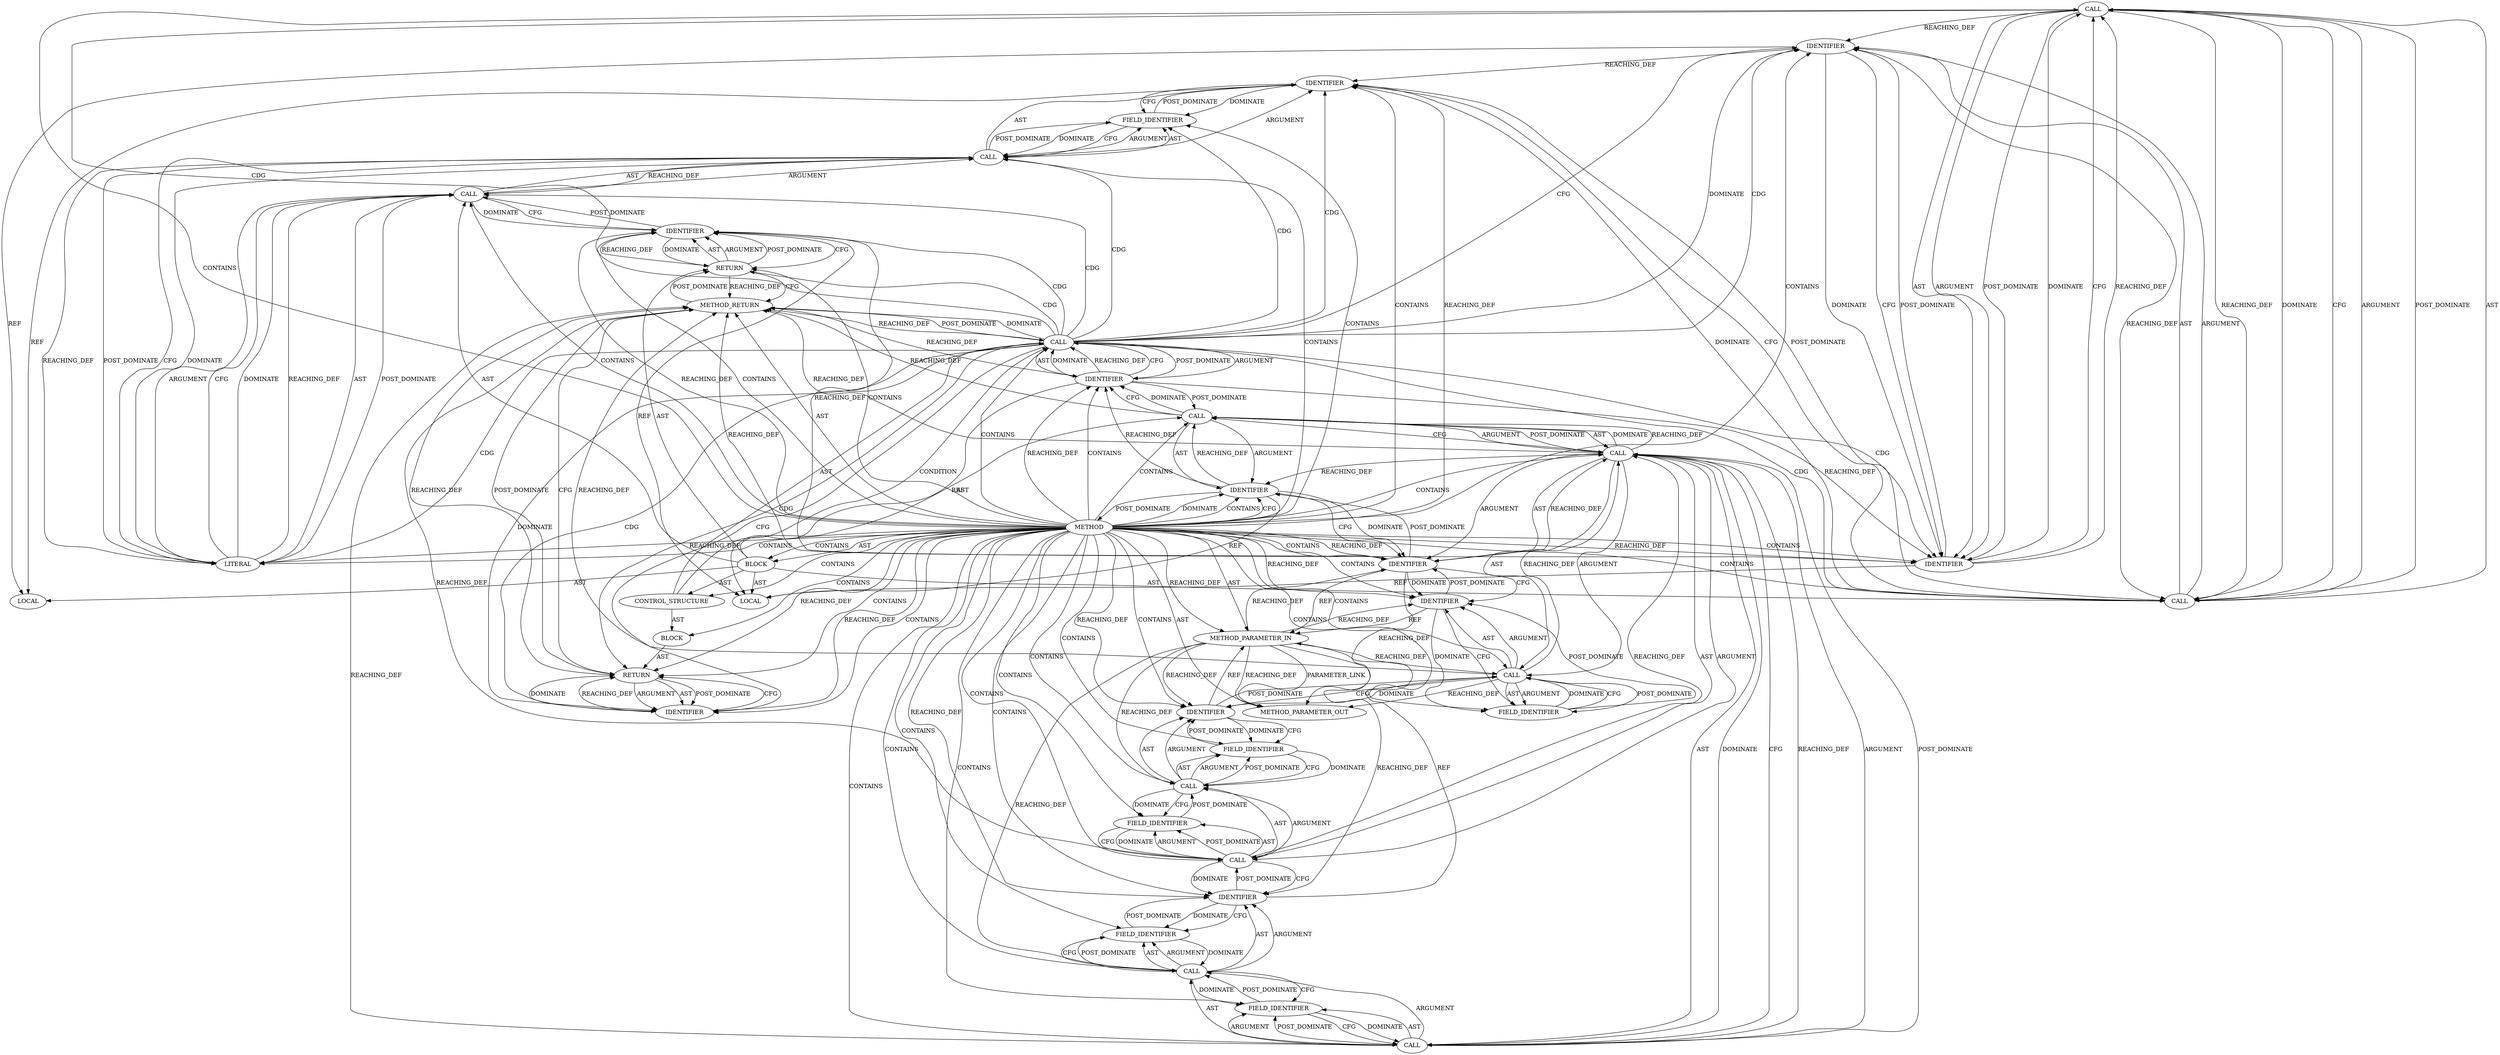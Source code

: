 digraph {
  8551 [label=CALL ORDER=2 ARGUMENT_INDEX=2 CODE="strp_msg(skb)" COLUMN_NUMBER=8 METHOD_FULL_NAME="strp_msg" LINE_NUMBER=78 TYPE_FULL_NAME="<empty>" DISPATCH_TYPE="STATIC_DISPATCH" SIGNATURE="" NAME="strp_msg"]
  8558 [label=RETURN ORDER=7 ARGUMENT_INDEX=-1 CODE="return skb;" COLUMN_NUMBER=2 LINE_NUMBER=80]
  8548 [label=IDENTIFIER ORDER=1 ARGUMENT_INDEX=-1 CODE="NULL" COLUMN_NUMBER=10 LINE_NUMBER=76 TYPE_FULL_NAME="ANY" NAME="NULL"]
  8554 [label=CALL ORDER=1 ARGUMENT_INDEX=1 CODE="rxm->offset" COLUMN_NUMBER=2 METHOD_FULL_NAME="<operator>.indirectFieldAccess" LINE_NUMBER=79 TYPE_FULL_NAME="<empty>" DISPATCH_TYPE="STATIC_DISPATCH" SIGNATURE="" NAME="<operator>.indirectFieldAccess"]
  8560 [label=METHOD_RETURN ORDER=3 CODE="RET" COLUMN_NUMBER=1 LINE_NUMBER=68 TYPE_FULL_NAME="struct sk_buff" EVALUATION_STRATEGY="BY_VALUE"]
  8553 [label=CALL ORDER=6 ARGUMENT_INDEX=-1 CODE="rxm->offset = 0" COLUMN_NUMBER=2 METHOD_FULL_NAME="<operator>.assignment" LINE_NUMBER=79 TYPE_FULL_NAME="<empty>" DISPATCH_TYPE="STATIC_DISPATCH" SIGNATURE="" NAME="<operator>.assignment"]
  8530 [label=CALL ORDER=2 ARGUMENT_INDEX=2 CODE="strp->anchor" COLUMN_NUMBER=32 METHOD_FULL_NAME="<operator>.indirectFieldAccess" LINE_NUMBER=73 TYPE_FULL_NAME="<empty>" DISPATCH_TYPE="STATIC_DISPATCH" SIGNATURE="" NAME="<operator>.indirectFieldAccess"]
  8533 [label=CALL ORDER=3 ARGUMENT_INDEX=3 CODE="strp->stm.offset" COLUMN_NUMBER=46 METHOD_FULL_NAME="<operator>.fieldAccess" LINE_NUMBER=73 TYPE_FULL_NAME="<empty>" DISPATCH_TYPE="STATIC_DISPATCH" SIGNATURE="" NAME="<operator>.fieldAccess"]
  8550 [label=IDENTIFIER ORDER=1 ARGUMENT_INDEX=1 CODE="rxm" COLUMN_NUMBER=2 LINE_NUMBER=78 TYPE_FULL_NAME="strp_msg*" NAME="rxm"]
  8524 [label=LOCAL ORDER=1 CODE="struct strp_msg* rxm" COLUMN_NUMBER=18 LINE_NUMBER=70 TYPE_FULL_NAME="strp_msg*" NAME="rxm"]
  8537 [label=FIELD_IDENTIFIER ORDER=2 ARGUMENT_INDEX=2 CODE="offset" COLUMN_NUMBER=46 LINE_NUMBER=73 CANONICAL_NAME="offset"]
  8538 [label=CALL ORDER=4 ARGUMENT_INDEX=4 CODE="strp->stm.full_len" COLUMN_NUMBER=5 METHOD_FULL_NAME="<operator>.fieldAccess" LINE_NUMBER=74 TYPE_FULL_NAME="<empty>" DISPATCH_TYPE="STATIC_DISPATCH" SIGNATURE="" NAME="<operator>.fieldAccess"]
  8544 [label=CALL ORDER=1 ARGUMENT_INDEX=-1 CODE="!skb" COLUMN_NUMBER=6 METHOD_FULL_NAME="<operator>.logicalNot" LINE_NUMBER=75 TYPE_FULL_NAME="<empty>" DISPATCH_TYPE="STATIC_DISPATCH" SIGNATURE="" NAME="<operator>.logicalNot"]
  8529 [label=IDENTIFIER ORDER=1 ARGUMENT_INDEX=1 CODE="strp" COLUMN_NUMBER=26 LINE_NUMBER=73 TYPE_FULL_NAME="tls_strparser*" NAME="strp"]
  8527 [label=IDENTIFIER ORDER=1 ARGUMENT_INDEX=1 CODE="skb" COLUMN_NUMBER=2 LINE_NUMBER=73 TYPE_FULL_NAME="sk_buff*" NAME="skb"]
  8532 [label=FIELD_IDENTIFIER ORDER=2 ARGUMENT_INDEX=2 CODE="anchor" COLUMN_NUMBER=32 LINE_NUMBER=73 CANONICAL_NAME="anchor"]
  8541 [label=FIELD_IDENTIFIER ORDER=2 ARGUMENT_INDEX=2 CODE="stm" COLUMN_NUMBER=5 LINE_NUMBER=74 CANONICAL_NAME="stm"]
  8547 [label=RETURN ORDER=1 ARGUMENT_INDEX=1 CODE="return NULL;" COLUMN_NUMBER=3 LINE_NUMBER=76]
  8556 [label=FIELD_IDENTIFIER ORDER=2 ARGUMENT_INDEX=2 CODE="offset" COLUMN_NUMBER=2 LINE_NUMBER=79 CANONICAL_NAME="offset"]
  8542 [label=FIELD_IDENTIFIER ORDER=2 ARGUMENT_INDEX=2 CODE="full_len" COLUMN_NUMBER=5 LINE_NUMBER=74 CANONICAL_NAME="full_len"]
  8534 [label=CALL ORDER=1 ARGUMENT_INDEX=1 CODE="strp->stm" COLUMN_NUMBER=46 METHOD_FULL_NAME="<operator>.indirectFieldAccess" LINE_NUMBER=73 TYPE_FULL_NAME="<empty>" DISPATCH_TYPE="STATIC_DISPATCH" SIGNATURE="" NAME="<operator>.indirectFieldAccess"]
  8522 [label=METHOD_PARAMETER_IN ORDER=1 CODE="struct tls_strparser *strp" IS_VARIADIC=false COLUMN_NUMBER=47 LINE_NUMBER=68 TYPE_FULL_NAME="tls_strparser*" EVALUATION_STRATEGY="BY_VALUE" INDEX=1 NAME="strp"]
  8540 [label=IDENTIFIER ORDER=1 ARGUMENT_INDEX=1 CODE="strp" COLUMN_NUMBER=5 LINE_NUMBER=74 TYPE_FULL_NAME="tls_strparser*" NAME="strp"]
  8555 [label=IDENTIFIER ORDER=1 ARGUMENT_INDEX=1 CODE="rxm" COLUMN_NUMBER=2 LINE_NUMBER=79 TYPE_FULL_NAME="strp_msg*" NAME="rxm"]
  8526 [label=CALL ORDER=3 ARGUMENT_INDEX=-1 CODE="skb = tls_strp_skb_copy(strp, strp->anchor, strp->stm.offset,
				strp->stm.full_len)" COLUMN_NUMBER=2 METHOD_FULL_NAME="<operator>.assignment" LINE_NUMBER=73 TYPE_FULL_NAME="<empty>" DISPATCH_TYPE="STATIC_DISPATCH" SIGNATURE="" NAME="<operator>.assignment"]
  8552 [label=IDENTIFIER ORDER=1 ARGUMENT_INDEX=1 CODE="skb" COLUMN_NUMBER=17 LINE_NUMBER=78 TYPE_FULL_NAME="sk_buff*" NAME="skb"]
  8531 [label=IDENTIFIER ORDER=1 ARGUMENT_INDEX=1 CODE="strp" COLUMN_NUMBER=32 LINE_NUMBER=73 TYPE_FULL_NAME="tls_strparser*" NAME="strp"]
  8543 [label=CONTROL_STRUCTURE CONTROL_STRUCTURE_TYPE="IF" ORDER=4 PARSER_TYPE_NAME="CASTIfStatement" ARGUMENT_INDEX=-1 CODE="if (!skb)" COLUMN_NUMBER=2 LINE_NUMBER=75]
  8525 [label=LOCAL ORDER=2 CODE="struct sk_buff* skb" COLUMN_NUMBER=17 LINE_NUMBER=71 TYPE_FULL_NAME="sk_buff*" NAME="skb"]
  8539 [label=CALL ORDER=1 ARGUMENT_INDEX=1 CODE="strp->stm" COLUMN_NUMBER=5 METHOD_FULL_NAME="<operator>.indirectFieldAccess" LINE_NUMBER=74 TYPE_FULL_NAME="<empty>" DISPATCH_TYPE="STATIC_DISPATCH" SIGNATURE="" NAME="<operator>.indirectFieldAccess"]
  8535 [label=IDENTIFIER ORDER=1 ARGUMENT_INDEX=1 CODE="strp" COLUMN_NUMBER=46 LINE_NUMBER=73 TYPE_FULL_NAME="tls_strparser*" NAME="strp"]
  8536 [label=FIELD_IDENTIFIER ORDER=2 ARGUMENT_INDEX=2 CODE="stm" COLUMN_NUMBER=46 LINE_NUMBER=73 CANONICAL_NAME="stm"]
  8523 [label=BLOCK ORDER=2 ARGUMENT_INDEX=-1 CODE="{
	struct strp_msg *rxm;
	struct sk_buff *skb;

	skb = tls_strp_skb_copy(strp, strp->anchor, strp->stm.offset,
				strp->stm.full_len);
	if (!skb)
		return NULL;

	rxm = strp_msg(skb);
	rxm->offset = 0;
	return skb;
}" COLUMN_NUMBER=1 LINE_NUMBER=69 TYPE_FULL_NAME="void"]
  8545 [label=IDENTIFIER ORDER=1 ARGUMENT_INDEX=1 CODE="skb" COLUMN_NUMBER=7 LINE_NUMBER=75 TYPE_FULL_NAME="sk_buff*" NAME="skb"]
  8549 [label=CALL ORDER=5 ARGUMENT_INDEX=-1 CODE="rxm = strp_msg(skb)" COLUMN_NUMBER=2 METHOD_FULL_NAME="<operator>.assignment" LINE_NUMBER=78 TYPE_FULL_NAME="<empty>" DISPATCH_TYPE="STATIC_DISPATCH" SIGNATURE="" NAME="<operator>.assignment"]
  8528 [label=CALL ORDER=2 ARGUMENT_INDEX=2 CODE="tls_strp_skb_copy(strp, strp->anchor, strp->stm.offset,
				strp->stm.full_len)" COLUMN_NUMBER=8 METHOD_FULL_NAME="tls_strp_skb_copy" LINE_NUMBER=73 TYPE_FULL_NAME="<empty>" DISPATCH_TYPE="STATIC_DISPATCH" SIGNATURE="" NAME="tls_strp_skb_copy"]
  8557 [label=LITERAL ORDER=2 ARGUMENT_INDEX=2 CODE="0" COLUMN_NUMBER=16 LINE_NUMBER=79 TYPE_FULL_NAME="int"]
  8559 [label=IDENTIFIER ORDER=1 ARGUMENT_INDEX=-1 CODE="skb" COLUMN_NUMBER=9 LINE_NUMBER=80 TYPE_FULL_NAME="sk_buff*" NAME="skb"]
  8546 [label=BLOCK ORDER=2 ARGUMENT_INDEX=-1 CODE="<empty>" COLUMN_NUMBER=3 LINE_NUMBER=76 TYPE_FULL_NAME="void"]
  8521 [label=METHOD COLUMN_NUMBER=1 LINE_NUMBER=68 COLUMN_NUMBER_END=1 IS_EXTERNAL=false SIGNATURE="struct sk_buff tls_strp_msg_make_copy (tls_strparser*)" NAME="tls_strp_msg_make_copy" AST_PARENT_TYPE="TYPE_DECL" AST_PARENT_FULL_NAME="tls_strp.c:<global>" ORDER=6 CODE="static struct sk_buff *tls_strp_msg_make_copy(struct tls_strparser *strp)
{
	struct strp_msg *rxm;
	struct sk_buff *skb;

	skb = tls_strp_skb_copy(strp, strp->anchor, strp->stm.offset,
				strp->stm.full_len);
	if (!skb)
		return NULL;

	rxm = strp_msg(skb);
	rxm->offset = 0;
	return skb;
}" FULL_NAME="tls_strp_msg_make_copy" LINE_NUMBER_END=81 FILENAME="tls_strp.c"]
  21509 [label=METHOD_PARAMETER_OUT ORDER=1 CODE="struct tls_strparser *strp" IS_VARIADIC=false COLUMN_NUMBER=47 LINE_NUMBER=68 TYPE_FULL_NAME="tls_strparser*" EVALUATION_STRATEGY="BY_VALUE" INDEX=1 NAME="strp"]
  8554 -> 8555 [label=AST ]
  8542 -> 8538 [label=DOMINATE ]
  8538 -> 8539 [label=ARGUMENT ]
  8521 -> 8530 [label=CONTAINS ]
  8527 -> 8529 [label=DOMINATE ]
  8521 -> 8545 [label=REACHING_DEF VARIABLE=""]
  8521 -> 8537 [label=CONTAINS ]
  8551 -> 8549 [label=REACHING_DEF VARIABLE="strp_msg(skb)"]
  8530 -> 8531 [label=ARGUMENT ]
  8542 -> 8538 [label=CFG ]
  8521 -> 8527 [label=DOMINATE ]
  8528 -> 8538 [label=AST ]
  8550 -> 8552 [label=DOMINATE ]
  8521 -> 8555 [label=CONTAINS ]
  8526 -> 8527 [label=ARGUMENT ]
  8523 -> 8553 [label=AST ]
  8555 -> 8524 [label=REF ]
  8553 -> 8554 [label=ARGUMENT ]
  8545 -> 8525 [label=REF ]
  8532 -> 8530 [label=DOMINATE ]
  8531 -> 8532 [label=CFG ]
  8521 -> 8560 [label=AST ]
  8550 -> 8524 [label=REF ]
  8554 -> 8556 [label=ARGUMENT ]
  8533 -> 8534 [label=AST ]
  8521 -> 8547 [label=CONTAINS ]
  8528 -> 8529 [label=ARGUMENT ]
  8552 -> 8551 [label=DOMINATE ]
  8521 -> 8531 [label=CONTAINS ]
  8530 -> 8535 [label=CFG ]
  8558 -> 8559 [label=AST ]
  8558 -> 8560 [label=REACHING_DEF VARIABLE="<RET>"]
  8528 -> 8533 [label=ARGUMENT ]
  8521 -> 8527 [label=CONTAINS ]
  8526 -> 8528 [label=ARGUMENT ]
  8530 -> 8532 [label=POST_DOMINATE ]
  8534 -> 8536 [label=AST ]
  8521 -> 8540 [label=REACHING_DEF VARIABLE=""]
  8544 -> 8556 [label=CDG ]
  8522 -> 8531 [label=REACHING_DEF VARIABLE="strp"]
  8535 -> 8522 [label=REF ]
  8522 -> 8539 [label=REACHING_DEF VARIABLE="strp"]
  8528 -> 8526 [label=DOMINATE ]
  8527 -> 8545 [label=REACHING_DEF VARIABLE="skb"]
  8548 -> 8547 [label=CFG ]
  8539 -> 8541 [label=POST_DOMINATE ]
  8521 -> 8522 [label=REACHING_DEF VARIABLE=""]
  8521 -> 21509 [label=AST ]
  8549 -> 8550 [label=AST ]
  8526 -> 8545 [label=CFG ]
  8534 -> 8536 [label=ARGUMENT ]
  8559 -> 8525 [label=REF ]
  8521 -> 8536 [label=CONTAINS ]
  8546 -> 8547 [label=AST ]
  8553 -> 8557 [label=AST ]
  8521 -> 8532 [label=CONTAINS ]
  8549 -> 8551 [label=ARGUMENT ]
  8521 -> 8555 [label=REACHING_DEF VARIABLE=""]
  8521 -> 8550 [label=CONTAINS ]
  8528 -> 8526 [label=REACHING_DEF VARIABLE="tls_strp_skb_copy(strp, strp->anchor, strp->stm.offset,
				strp->stm.full_len)"]
  8544 -> 8551 [label=CDG ]
  8544 -> 8553 [label=CDG ]
  8530 -> 21509 [label=REACHING_DEF VARIABLE="strp->anchor"]
  8549 -> 8551 [label=POST_DOMINATE ]
  8543 -> 8544 [label=AST ]
  8538 -> 8528 [label=DOMINATE ]
  8523 -> 8526 [label=AST ]
  8533 -> 8537 [label=ARGUMENT ]
  8528 -> 8527 [label=REACHING_DEF VARIABLE="tls_strp_skb_copy(strp, strp->anchor, strp->stm.offset,
				strp->stm.full_len)"]
  8554 -> 8556 [label=AST ]
  8528 -> 8560 [label=REACHING_DEF VARIABLE="tls_strp_skb_copy(strp, strp->anchor, strp->stm.offset,
				strp->stm.full_len)"]
  8521 -> 8531 [label=REACHING_DEF VARIABLE=""]
  8522 -> 8529 [label=REACHING_DEF VARIABLE="strp"]
  8539 -> 8541 [label=AST ]
  8521 -> 8544 [label=CONTAINS ]
  8556 -> 8554 [label=CFG ]
  8539 -> 8542 [label=DOMINATE ]
  8531 -> 8522 [label=REF ]
  8523 -> 8549 [label=AST ]
  8521 -> 8547 [label=REACHING_DEF VARIABLE=""]
  8549 -> 8550 [label=ARGUMENT ]
  8557 -> 8554 [label=REACHING_DEF VARIABLE="0"]
  8553 -> 8557 [label=POST_DOMINATE ]
  8544 -> 8548 [label=DOMINATE ]
  8521 -> 8557 [label=REACHING_DEF VARIABLE=""]
  8550 -> 8555 [label=REACHING_DEF VARIABLE="rxm"]
  8528 -> 8538 [label=ARGUMENT ]
  8529 -> 8531 [label=CFG ]
  8544 -> 8557 [label=CDG ]
  8540 -> 8541 [label=DOMINATE ]
  8527 -> 8525 [label=REF ]
  8530 -> 8531 [label=AST ]
  8554 -> 8557 [label=DOMINATE ]
  8538 -> 8542 [label=AST ]
  8544 -> 8545 [label=POST_DOMINATE ]
  8555 -> 8556 [label=DOMINATE ]
  8552 -> 8551 [label=CFG ]
  8538 -> 8542 [label=ARGUMENT ]
  8521 -> 8543 [label=CONTAINS ]
  8533 -> 8560 [label=REACHING_DEF VARIABLE="strp->stm.offset"]
  8526 -> 8560 [label=REACHING_DEF VARIABLE="skb = tls_strp_skb_copy(strp, strp->anchor, strp->stm.offset,
				strp->stm.full_len)"]
  8550 -> 8549 [label=REACHING_DEF VARIABLE="rxm"]
  8522 -> 21509 [label=PARAMETER_LINK ]
  8521 -> 8526 [label=CONTAINS ]
  8521 -> 8534 [label=CONTAINS ]
  8556 -> 8555 [label=POST_DOMINATE ]
  8534 -> 8537 [label=CFG ]
  8534 -> 8537 [label=DOMINATE ]
  8554 -> 8555 [label=ARGUMENT ]
  8545 -> 8544 [label=DOMINATE ]
  8553 -> 8559 [label=DOMINATE ]
  8521 -> 8533 [label=CONTAINS ]
  8560 -> 8544 [label=POST_DOMINATE ]
  8521 -> 8549 [label=CONTAINS ]
  8558 -> 8559 [label=ARGUMENT ]
  8521 -> 8523 [label=CONTAINS ]
  8544 -> 8560 [label=DOMINATE ]
  8547 -> 8548 [label=ARGUMENT ]
  8541 -> 8539 [label=DOMINATE ]
  8521 -> 8529 [label=REACHING_DEF VARIABLE=""]
  8539 -> 8540 [label=ARGUMENT ]
  8552 -> 8551 [label=REACHING_DEF VARIABLE="skb"]
  8521 -> 8552 [label=REACHING_DEF VARIABLE=""]
  8537 -> 8533 [label=DOMINATE ]
  8521 -> 8539 [label=CONTAINS ]
  8538 -> 8528 [label=CFG ]
  8553 -> 8554 [label=AST ]
  8536 -> 8534 [label=DOMINATE ]
  8529 -> 8560 [label=REACHING_DEF VARIABLE="strp"]
  8529 -> 21509 [label=REACHING_DEF VARIABLE="strp"]
  8538 -> 8528 [label=REACHING_DEF VARIABLE="strp->stm.full_len"]
  8528 -> 8526 [label=CFG ]
  8544 -> 8550 [label=CDG ]
  8548 -> 8547 [label=DOMINATE ]
  8545 -> 8544 [label=REACHING_DEF VARIABLE="skb"]
  8551 -> 8552 [label=AST ]
  8547 -> 8548 [label=AST ]
  8551 -> 8552 [label=ARGUMENT ]
  8554 -> 8553 [label=REACHING_DEF VARIABLE="rxm->offset"]
  8536 -> 8534 [label=CFG ]
  8521 -> 8535 [label=REACHING_DEF VARIABLE=""]
  8549 -> 8555 [label=DOMINATE ]
  8521 -> 8552 [label=CONTAINS ]
  8547 -> 8560 [label=CFG ]
  8531 -> 8532 [label=DOMINATE ]
  8531 -> 8529 [label=POST_DOMINATE ]
  8549 -> 8555 [label=CFG ]
  8521 -> 8546 [label=CONTAINS ]
  8541 -> 8540 [label=POST_DOMINATE ]
  8529 -> 8527 [label=POST_DOMINATE ]
  8522 -> 8534 [label=REACHING_DEF VARIABLE="strp"]
  8521 -> 8557 [label=CONTAINS ]
  8552 -> 8525 [label=REF ]
  8521 -> 8553 [label=CONTAINS ]
  8528 -> 8538 [label=POST_DOMINATE ]
  8539 -> 8542 [label=CFG ]
  8557 -> 8553 [label=CFG ]
  8554 -> 8556 [label=POST_DOMINATE ]
  8545 -> 8544 [label=CFG ]
  8521 -> 8522 [label=AST ]
  8527 -> 8529 [label=CFG ]
  8544 -> 8545 [label=ARGUMENT ]
  8528 -> 8530 [label=AST ]
  8544 -> 8549 [label=CDG ]
  8536 -> 8535 [label=POST_DOMINATE ]
  8559 -> 8558 [label=CFG ]
  8521 -> 8559 [label=REACHING_DEF VARIABLE=""]
  8535 -> 8530 [label=POST_DOMINATE ]
  8533 -> 8540 [label=CFG ]
  8557 -> 8553 [label=DOMINATE ]
  8532 -> 8530 [label=CFG ]
  8526 -> 8545 [label=DOMINATE ]
  8521 -> 8551 [label=CONTAINS ]
  8552 -> 8559 [label=REACHING_DEF VARIABLE="skb"]
  8539 -> 8541 [label=ARGUMENT ]
  8522 -> 8535 [label=REACHING_DEF VARIABLE="strp"]
  8544 -> 8550 [label=CFG ]
  8529 -> 8522 [label=REF ]
  8530 -> 8532 [label=AST ]
  8521 -> 8542 [label=CONTAINS ]
  8535 -> 8536 [label=DOMINATE ]
  8529 -> 8528 [label=REACHING_DEF VARIABLE="strp"]
  8530 -> 8532 [label=ARGUMENT ]
  8534 -> 8536 [label=POST_DOMINATE ]
  8534 -> 8535 [label=AST ]
  8523 -> 8524 [label=AST ]
  8544 -> 8560 [label=REACHING_DEF VARIABLE="!skb"]
  8526 -> 8528 [label=POST_DOMINATE ]
  8521 -> 8558 [label=CONTAINS ]
  8539 -> 8540 [label=AST ]
  8521 -> 8548 [label=REACHING_DEF VARIABLE=""]
  8556 -> 8554 [label=DOMINATE ]
  8532 -> 8531 [label=POST_DOMINATE ]
  8544 -> 8554 [label=CDG ]
  8523 -> 8558 [label=AST ]
  8550 -> 8552 [label=CFG ]
  8544 -> 8558 [label=CDG ]
  8544 -> 8545 [label=AST ]
  8544 -> 8547 [label=CDG ]
  8544 -> 8559 [label=CDG ]
  8521 -> 8556 [label=CONTAINS ]
  8530 -> 8560 [label=REACHING_DEF VARIABLE="strp->anchor"]
  8521 -> 8540 [label=CONTAINS ]
  8533 -> 8528 [label=REACHING_DEF VARIABLE="strp->stm.offset"]
  8521 -> 8523 [label=AST ]
  8521 -> 8548 [label=CONTAINS ]
  8521 -> 8538 [label=CONTAINS ]
  8530 -> 8535 [label=DOMINATE ]
  8553 -> 8557 [label=ARGUMENT ]
  8533 -> 8540 [label=DOMINATE ]
  8538 -> 8542 [label=POST_DOMINATE ]
  8522 -> 8530 [label=REACHING_DEF VARIABLE="strp"]
  8521 -> 8545 [label=CONTAINS ]
  8528 -> 8530 [label=ARGUMENT ]
  8528 -> 8533 [label=AST ]
  8521 -> 8559 [label=CONTAINS ]
  8540 -> 8541 [label=CFG ]
  8544 -> 8548 [label=CDG ]
  8551 -> 8549 [label=DOMINATE ]
  8523 -> 8525 [label=AST ]
  8529 -> 8531 [label=DOMINATE ]
  8547 -> 8560 [label=REACHING_DEF VARIABLE="<RET>"]
  8527 -> 8521 [label=POST_DOMINATE ]
  8521 -> 8528 [label=CONTAINS ]
  8545 -> 8526 [label=POST_DOMINATE ]
  8534 -> 8535 [label=ARGUMENT ]
  8526 -> 8527 [label=AST ]
  8533 -> 8534 [label=ARGUMENT ]
  8540 -> 8533 [label=POST_DOMINATE ]
  8528 -> 8529 [label=AST ]
  8555 -> 8556 [label=CFG ]
  8544 -> 8548 [label=CFG ]
  8554 -> 8557 [label=CFG ]
  8543 -> 8546 [label=AST ]
  8560 -> 8558 [label=POST_DOMINATE ]
  8551 -> 8549 [label=CFG ]
  8541 -> 8539 [label=CFG ]
  8544 -> 8550 [label=DOMINATE ]
  8521 -> 8554 [label=CONTAINS ]
  8557 -> 8553 [label=REACHING_DEF VARIABLE="0"]
  8535 -> 8536 [label=CFG ]
  8523 -> 8543 [label=AST ]
  8533 -> 8537 [label=POST_DOMINATE ]
  8521 -> 8529 [label=CONTAINS ]
  8560 -> 8547 [label=POST_DOMINATE ]
  8538 -> 8539 [label=AST ]
  8533 -> 8537 [label=AST ]
  8522 -> 21509 [label=REACHING_DEF VARIABLE="strp"]
  8559 -> 8558 [label=REACHING_DEF VARIABLE="skb"]
  8526 -> 8528 [label=AST ]
  8552 -> 8550 [label=POST_DOMINATE ]
  8558 -> 8560 [label=CFG ]
  8537 -> 8533 [label=CFG ]
  8548 -> 8547 [label=REACHING_DEF VARIABLE="NULL"]
  8559 -> 8558 [label=DOMINATE ]
  8521 -> 8535 [label=CONTAINS ]
  8521 -> 8527 [label=CFG ]
  8521 -> 8541 [label=CONTAINS ]
  8553 -> 8559 [label=CFG ]
  8540 -> 8522 [label=REF ]
  8549 -> 8551 [label=AST ]
  8551 -> 8550 [label=REACHING_DEF VARIABLE="strp_msg(skb)"]
  8544 -> 8555 [label=CDG ]
  8557 -> 8554 [label=POST_DOMINATE ]
  8555 -> 8549 [label=POST_DOMINATE ]
  8527 -> 8526 [label=REACHING_DEF VARIABLE="skb"]
  8558 -> 8559 [label=POST_DOMINATE ]
  8551 -> 8552 [label=POST_DOMINATE ]
  8542 -> 8539 [label=POST_DOMINATE ]
  8547 -> 8548 [label=POST_DOMINATE ]
  8545 -> 8560 [label=REACHING_DEF VARIABLE="skb"]
  8538 -> 8560 [label=REACHING_DEF VARIABLE="strp->stm.full_len"]
  8544 -> 8552 [label=CDG ]
  8530 -> 8528 [label=REACHING_DEF VARIABLE="strp->anchor"]
  8559 -> 8553 [label=POST_DOMINATE ]
  8522 -> 8540 [label=REACHING_DEF VARIABLE="strp"]
  8543 -> 8544 [label=CONDITION ]
  8545 -> 8552 [label=REACHING_DEF VARIABLE="skb"]
  8537 -> 8534 [label=POST_DOMINATE ]
}
